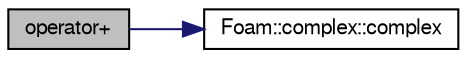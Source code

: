 digraph "operator+"
{
  bgcolor="transparent";
  edge [fontname="FreeSans",fontsize="10",labelfontname="FreeSans",labelfontsize="10"];
  node [fontname="FreeSans",fontsize="10",shape=record];
  rankdir="LR";
  Node113381 [label="operator+",height=0.2,width=0.4,color="black", fillcolor="grey75", style="filled", fontcolor="black"];
  Node113381 -> Node113382 [color="midnightblue",fontsize="10",style="solid",fontname="FreeSans"];
  Node113382 [label="Foam::complex::complex",height=0.2,width=0.4,color="black",URL="$a27630.html#ab068c548c07e97b4cb99f58044925ddf",tooltip="Construct null. "];
}
